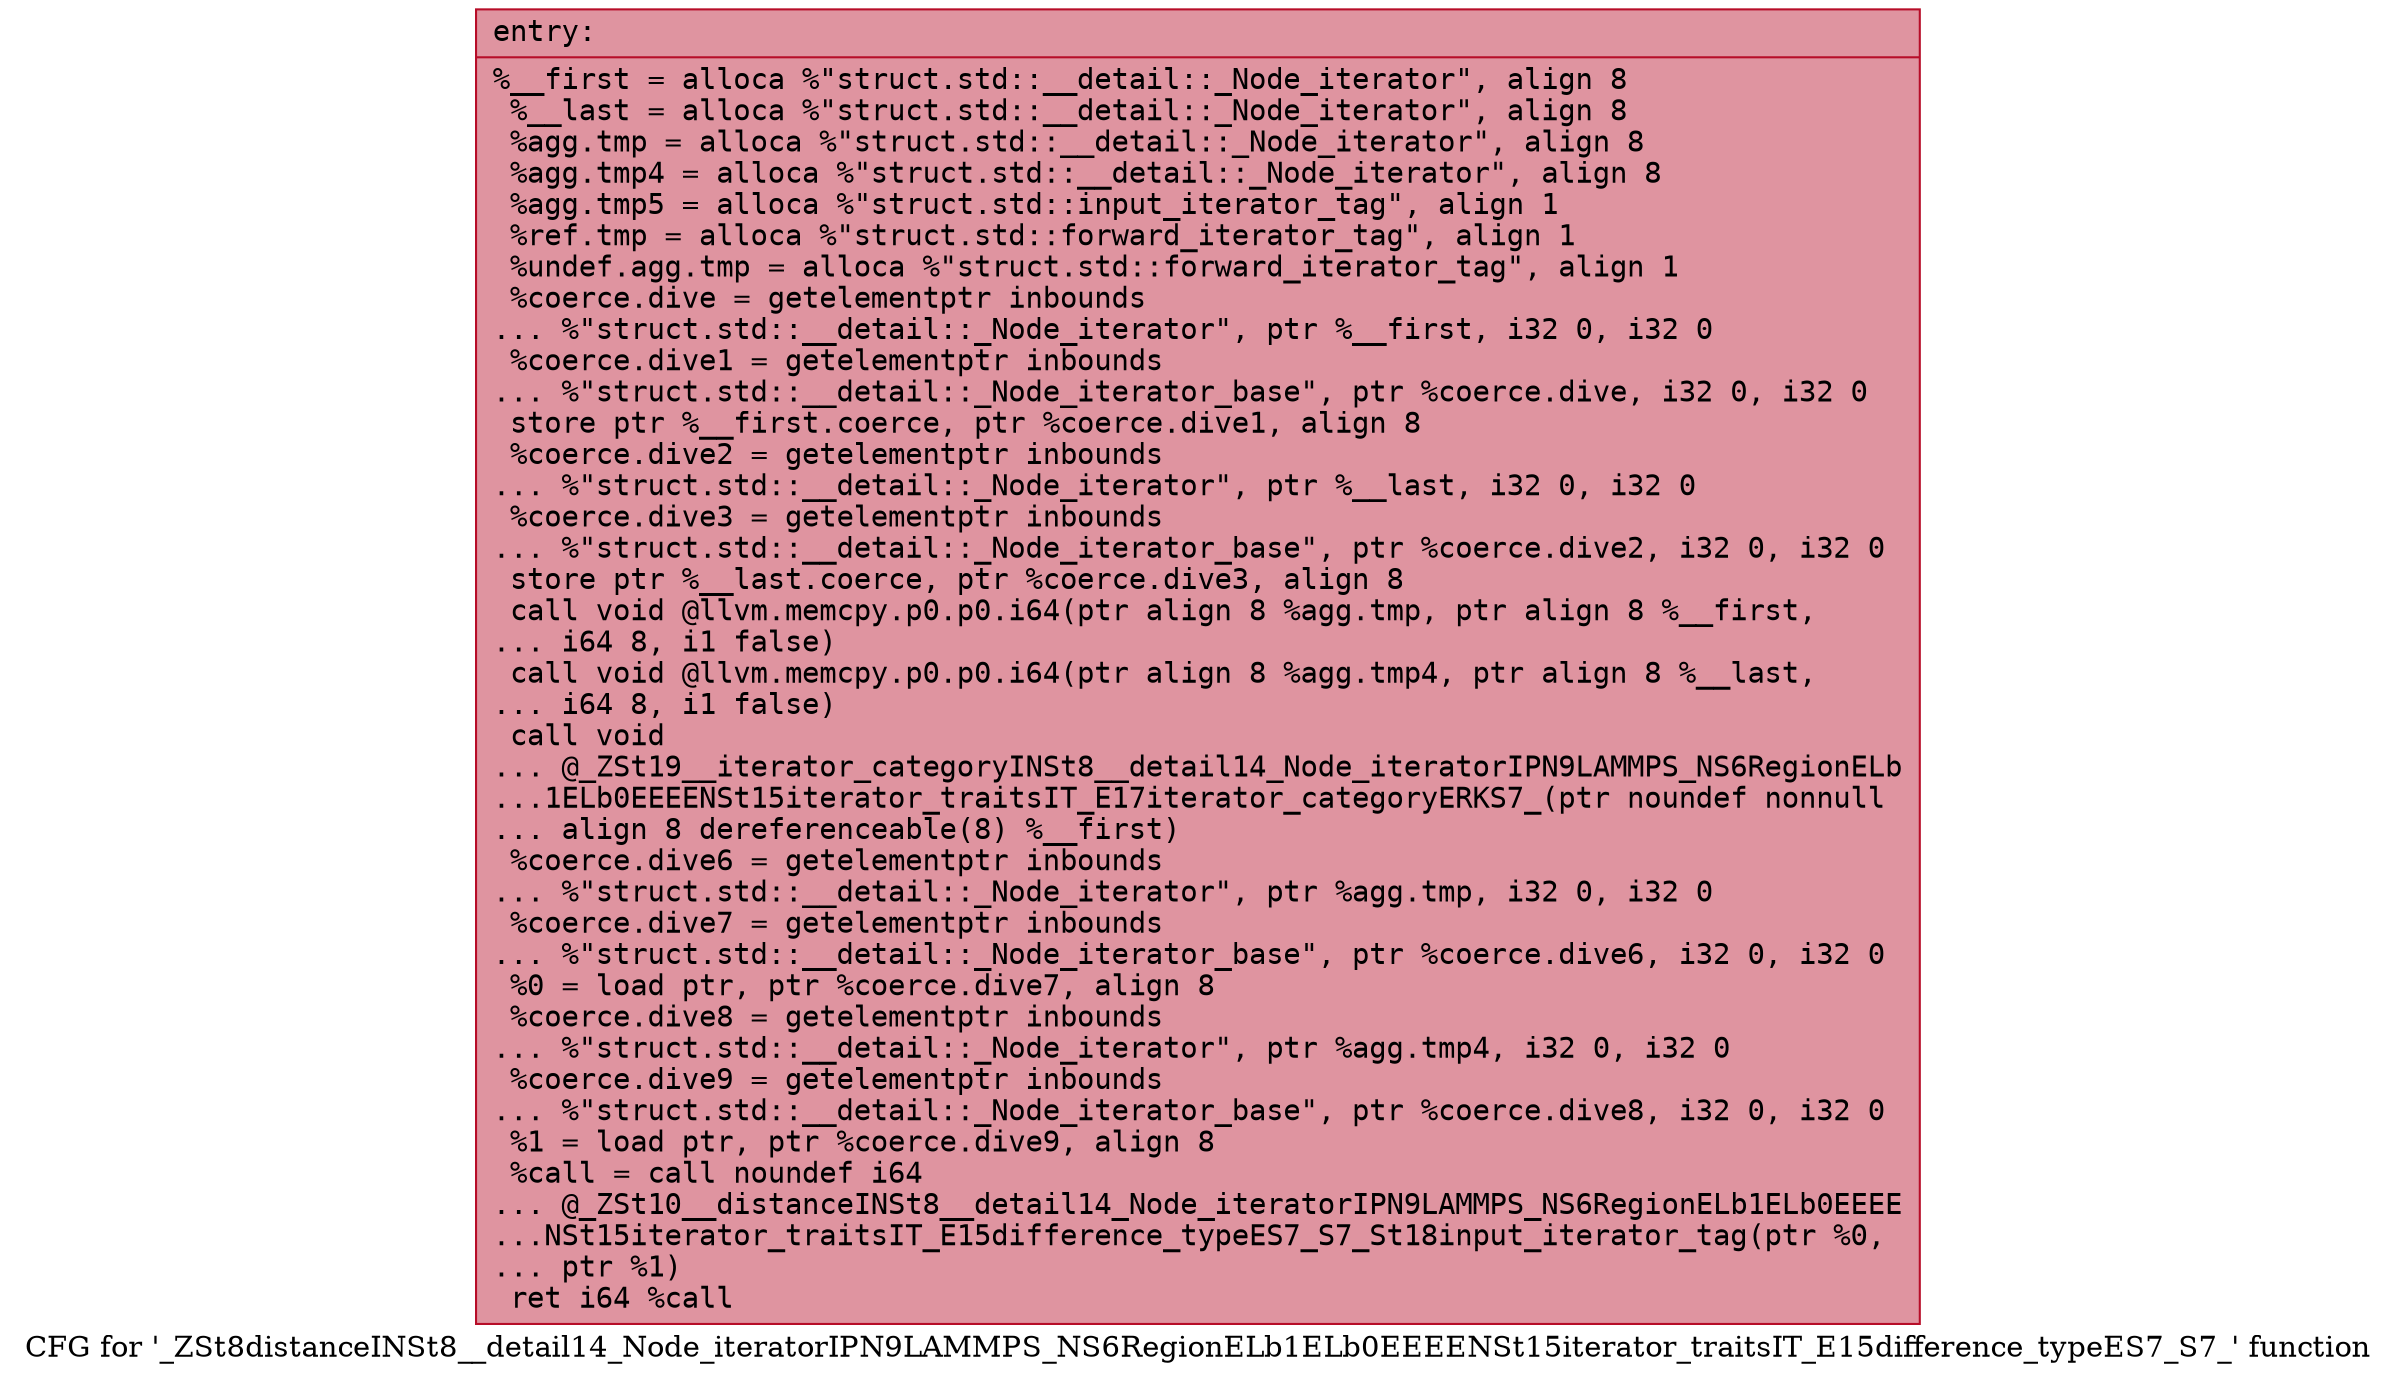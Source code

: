 digraph "CFG for '_ZSt8distanceINSt8__detail14_Node_iteratorIPN9LAMMPS_NS6RegionELb1ELb0EEEENSt15iterator_traitsIT_E15difference_typeES7_S7_' function" {
	label="CFG for '_ZSt8distanceINSt8__detail14_Node_iteratorIPN9LAMMPS_NS6RegionELb1ELb0EEEENSt15iterator_traitsIT_E15difference_typeES7_S7_' function";

	Node0x561837f9c750 [shape=record,color="#b70d28ff", style=filled, fillcolor="#b70d2870" fontname="Courier",label="{entry:\l|  %__first = alloca %\"struct.std::__detail::_Node_iterator\", align 8\l  %__last = alloca %\"struct.std::__detail::_Node_iterator\", align 8\l  %agg.tmp = alloca %\"struct.std::__detail::_Node_iterator\", align 8\l  %agg.tmp4 = alloca %\"struct.std::__detail::_Node_iterator\", align 8\l  %agg.tmp5 = alloca %\"struct.std::input_iterator_tag\", align 1\l  %ref.tmp = alloca %\"struct.std::forward_iterator_tag\", align 1\l  %undef.agg.tmp = alloca %\"struct.std::forward_iterator_tag\", align 1\l  %coerce.dive = getelementptr inbounds\l... %\"struct.std::__detail::_Node_iterator\", ptr %__first, i32 0, i32 0\l  %coerce.dive1 = getelementptr inbounds\l... %\"struct.std::__detail::_Node_iterator_base\", ptr %coerce.dive, i32 0, i32 0\l  store ptr %__first.coerce, ptr %coerce.dive1, align 8\l  %coerce.dive2 = getelementptr inbounds\l... %\"struct.std::__detail::_Node_iterator\", ptr %__last, i32 0, i32 0\l  %coerce.dive3 = getelementptr inbounds\l... %\"struct.std::__detail::_Node_iterator_base\", ptr %coerce.dive2, i32 0, i32 0\l  store ptr %__last.coerce, ptr %coerce.dive3, align 8\l  call void @llvm.memcpy.p0.p0.i64(ptr align 8 %agg.tmp, ptr align 8 %__first,\l... i64 8, i1 false)\l  call void @llvm.memcpy.p0.p0.i64(ptr align 8 %agg.tmp4, ptr align 8 %__last,\l... i64 8, i1 false)\l  call void\l... @_ZSt19__iterator_categoryINSt8__detail14_Node_iteratorIPN9LAMMPS_NS6RegionELb\l...1ELb0EEEENSt15iterator_traitsIT_E17iterator_categoryERKS7_(ptr noundef nonnull\l... align 8 dereferenceable(8) %__first)\l  %coerce.dive6 = getelementptr inbounds\l... %\"struct.std::__detail::_Node_iterator\", ptr %agg.tmp, i32 0, i32 0\l  %coerce.dive7 = getelementptr inbounds\l... %\"struct.std::__detail::_Node_iterator_base\", ptr %coerce.dive6, i32 0, i32 0\l  %0 = load ptr, ptr %coerce.dive7, align 8\l  %coerce.dive8 = getelementptr inbounds\l... %\"struct.std::__detail::_Node_iterator\", ptr %agg.tmp4, i32 0, i32 0\l  %coerce.dive9 = getelementptr inbounds\l... %\"struct.std::__detail::_Node_iterator_base\", ptr %coerce.dive8, i32 0, i32 0\l  %1 = load ptr, ptr %coerce.dive9, align 8\l  %call = call noundef i64\l... @_ZSt10__distanceINSt8__detail14_Node_iteratorIPN9LAMMPS_NS6RegionELb1ELb0EEEE\l...NSt15iterator_traitsIT_E15difference_typeES7_S7_St18input_iterator_tag(ptr %0,\l... ptr %1)\l  ret i64 %call\l}"];
}
